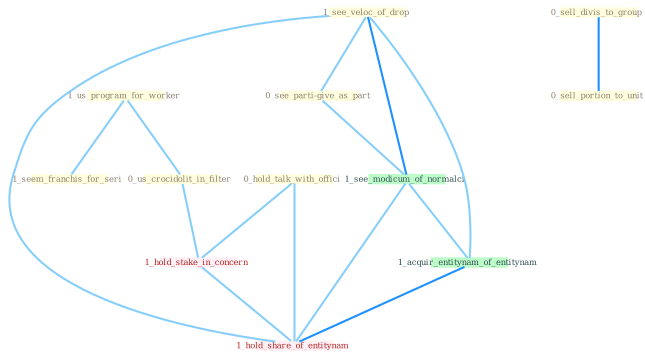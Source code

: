 Graph G{ 
    node
    [shape=polygon,style=filled,width=.5,height=.06,color="#BDFCC9",fixedsize=true,fontsize=4,
    fontcolor="#2f4f4f"];
    {node
    [color="#ffffe0", fontcolor="#8b7d6b"] "1_us_program_for_worker " "1_see_veloc_of_drop " "0_sell_divis_to_group " "0_sell_portion_to_unit " "1_seem_franchis_for_seri " "0_see_parti-give_as_part " "0_hold_talk_with_offici " "0_us_crocidolit_in_filter "}
{node [color="#fff0f5", fontcolor="#b22222"] "1_hold_stake_in_concern " "1_hold_share_of_entitynam "}
edge [color="#B0E2FF"];

	"1_us_program_for_worker " -- "1_seem_franchis_for_seri " [w="1", color="#87cefa" ];
	"1_us_program_for_worker " -- "0_us_crocidolit_in_filter " [w="1", color="#87cefa" ];
	"1_see_veloc_of_drop " -- "0_see_parti-give_as_part " [w="1", color="#87cefa" ];
	"1_see_veloc_of_drop " -- "1_see_modicum_of_normalci " [w="2", color="#1e90ff" , len=0.8];
	"1_see_veloc_of_drop " -- "1_acquir_entitynam_of_entitynam " [w="1", color="#87cefa" ];
	"1_see_veloc_of_drop " -- "1_hold_share_of_entitynam " [w="1", color="#87cefa" ];
	"0_sell_divis_to_group " -- "0_sell_portion_to_unit " [w="2", color="#1e90ff" , len=0.8];
	"0_see_parti-give_as_part " -- "1_see_modicum_of_normalci " [w="1", color="#87cefa" ];
	"0_hold_talk_with_offici " -- "1_hold_stake_in_concern " [w="1", color="#87cefa" ];
	"0_hold_talk_with_offici " -- "1_hold_share_of_entitynam " [w="1", color="#87cefa" ];
	"0_us_crocidolit_in_filter " -- "1_hold_stake_in_concern " [w="1", color="#87cefa" ];
	"1_hold_stake_in_concern " -- "1_hold_share_of_entitynam " [w="1", color="#87cefa" ];
	"1_see_modicum_of_normalci " -- "1_acquir_entitynam_of_entitynam " [w="1", color="#87cefa" ];
	"1_see_modicum_of_normalci " -- "1_hold_share_of_entitynam " [w="1", color="#87cefa" ];
	"1_acquir_entitynam_of_entitynam " -- "1_hold_share_of_entitynam " [w="2", color="#1e90ff" , len=0.8];
}
